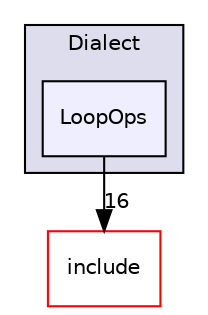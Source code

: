 digraph "lib/Dialect/LoopOps" {
  bgcolor=transparent;
  compound=true
  node [ fontsize="10", fontname="Helvetica"];
  edge [ labelfontsize="10", labelfontname="Helvetica"];
  subgraph clusterdir_1a25ec519b6c1121408b67cc33ce3f15 {
    graph [ bgcolor="#ddddee", pencolor="black", label="Dialect" fontname="Helvetica", fontsize="10", URL="dir_1a25ec519b6c1121408b67cc33ce3f15.html"]
  dir_5496205a60db130abbc133bf9ad8ae8a [shape=box, label="LoopOps", style="filled", fillcolor="#eeeeff", pencolor="black", URL="dir_5496205a60db130abbc133bf9ad8ae8a.html"];
  }
  dir_d44c64559bbebec7f509842c48db8b23 [shape=box label="include" color="red" URL="dir_d44c64559bbebec7f509842c48db8b23.html"];
  dir_5496205a60db130abbc133bf9ad8ae8a->dir_d44c64559bbebec7f509842c48db8b23 [headlabel="16", labeldistance=1.5 headhref="dir_000076_000000.html"];
}

